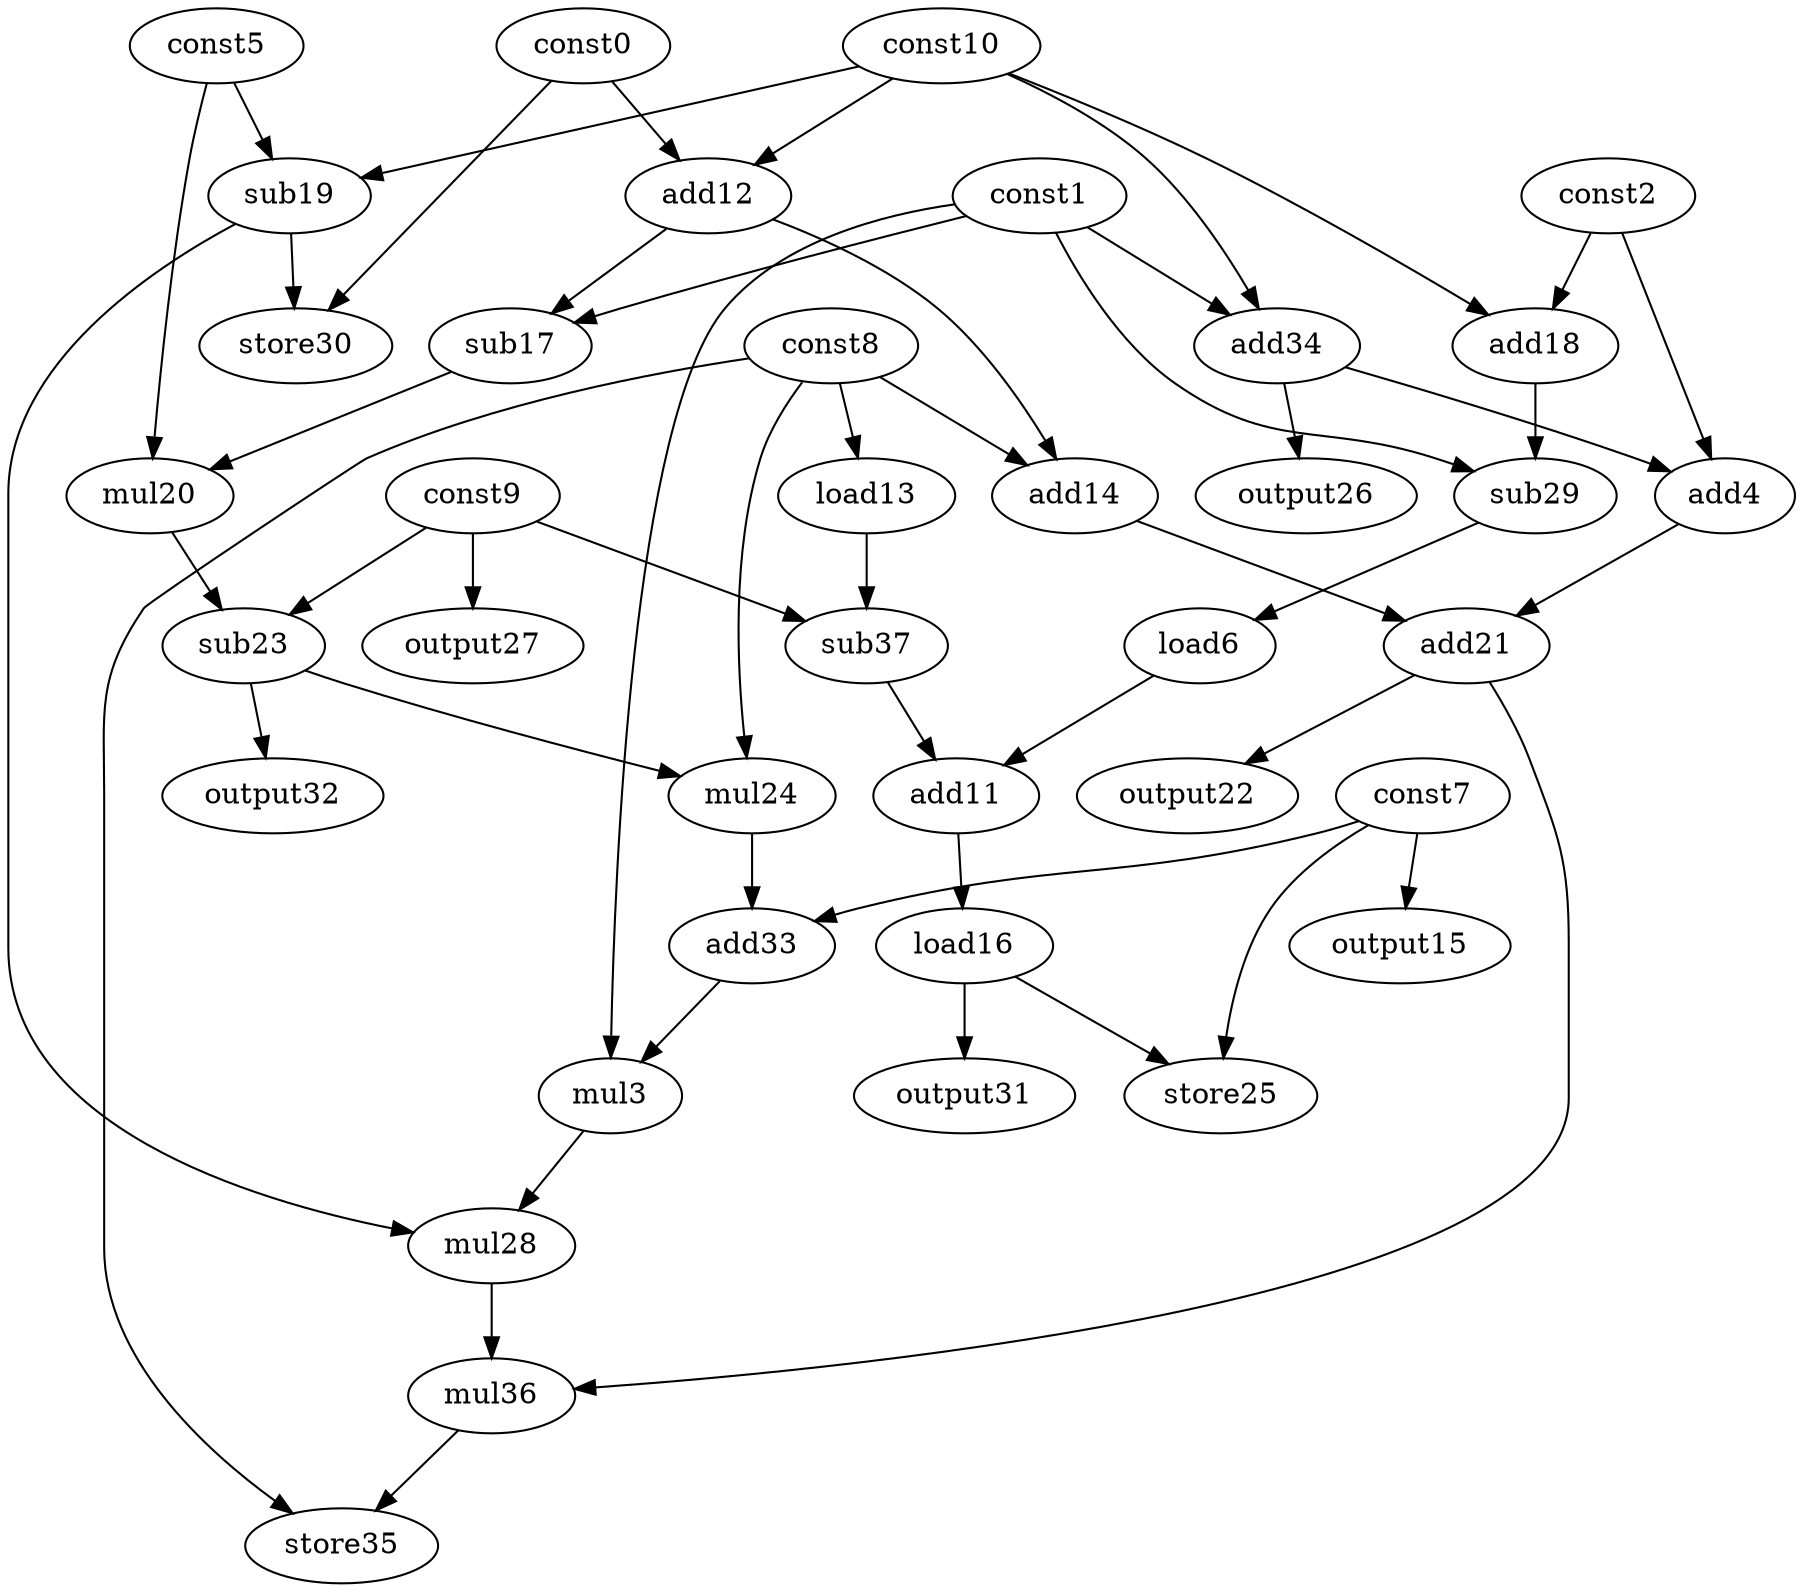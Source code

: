 digraph G { 
const0[opcode=const]; 
const1[opcode=const]; 
const2[opcode=const]; 
mul3[opcode=mul]; 
add4[opcode=add]; 
const5[opcode=const]; 
load6[opcode=load]; 
const7[opcode=const]; 
const8[opcode=const]; 
const9[opcode=const]; 
const10[opcode=const]; 
add11[opcode=add]; 
add12[opcode=add]; 
load13[opcode=load]; 
add14[opcode=add]; 
output15[opcode=output]; 
load16[opcode=load]; 
sub17[opcode=sub]; 
add18[opcode=add]; 
sub19[opcode=sub]; 
mul20[opcode=mul]; 
add21[opcode=add]; 
output22[opcode=output]; 
sub23[opcode=sub]; 
mul24[opcode=mul]; 
store25[opcode=store]; 
output26[opcode=output]; 
output27[opcode=output]; 
mul28[opcode=mul]; 
sub29[opcode=sub]; 
store30[opcode=store]; 
output31[opcode=output]; 
output32[opcode=output]; 
add33[opcode=add]; 
add34[opcode=add]; 
store35[opcode=store]; 
mul36[opcode=mul]; 
sub37[opcode=sub]; 
const0->add12[operand=0];
const10->add12[operand=1];
const8->load13[operand=0];
const7->output15[operand=0];
const10->add18[operand=0];
const2->add18[operand=1];
const10->sub19[operand=0];
const5->sub19[operand=1];
const9->output27[operand=0];
const1->add34[operand=0];
const10->add34[operand=1];
const2->add4[operand=0];
add34->add4[operand=1];
const8->add14[operand=0];
add12->add14[operand=1];
const1->sub17[operand=0];
add12->sub17[operand=1];
add34->output26[operand=0];
const1->sub29[operand=0];
add18->sub29[operand=1];
const0->store30[operand=0];
sub19->store30[operand=1];
const9->sub37[operand=0];
load13->sub37[operand=1];
sub29->load6[operand=0];
sub17->mul20[operand=0];
const5->mul20[operand=1];
add4->add21[operand=0];
add14->add21[operand=1];
sub37->add11[operand=0];
load6->add11[operand=1];
add21->output22[operand=0];
const9->sub23[operand=0];
mul20->sub23[operand=1];
add11->load16[operand=0];
const8->mul24[operand=0];
sub23->mul24[operand=1];
sub23->output32[operand=0];
load16->store25[operand=0];
const7->store25[operand=1];
load16->output31[operand=0];
mul24->add33[operand=0];
const7->add33[operand=1];
add33->mul3[operand=0];
const1->mul3[operand=1];
mul3->mul28[operand=0];
sub19->mul28[operand=1];
mul28->mul36[operand=0];
add21->mul36[operand=1];
const8->store35[operand=0];
mul36->store35[operand=1];
}
